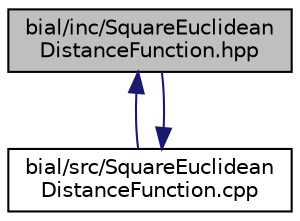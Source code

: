 digraph "bial/inc/SquareEuclideanDistanceFunction.hpp"
{
  edge [fontname="Helvetica",fontsize="10",labelfontname="Helvetica",labelfontsize="10"];
  node [fontname="Helvetica",fontsize="10",shape=record];
  Node1 [label="bial/inc/SquareEuclidean\lDistanceFunction.hpp",height=0.2,width=0.4,color="black", fillcolor="grey75", style="filled", fontcolor="black"];
  Node1 -> Node2 [dir="back",color="midnightblue",fontsize="10",style="solid",fontname="Helvetica"];
  Node2 [label="bial/src/SquareEuclidean\lDistanceFunction.cpp",height=0.2,width=0.4,color="black", fillcolor="white", style="filled",URL="$_square_euclidean_distance_function_8cpp.html"];
  Node2 -> Node1 [dir="back",color="midnightblue",fontsize="10",style="solid",fontname="Helvetica"];
}
